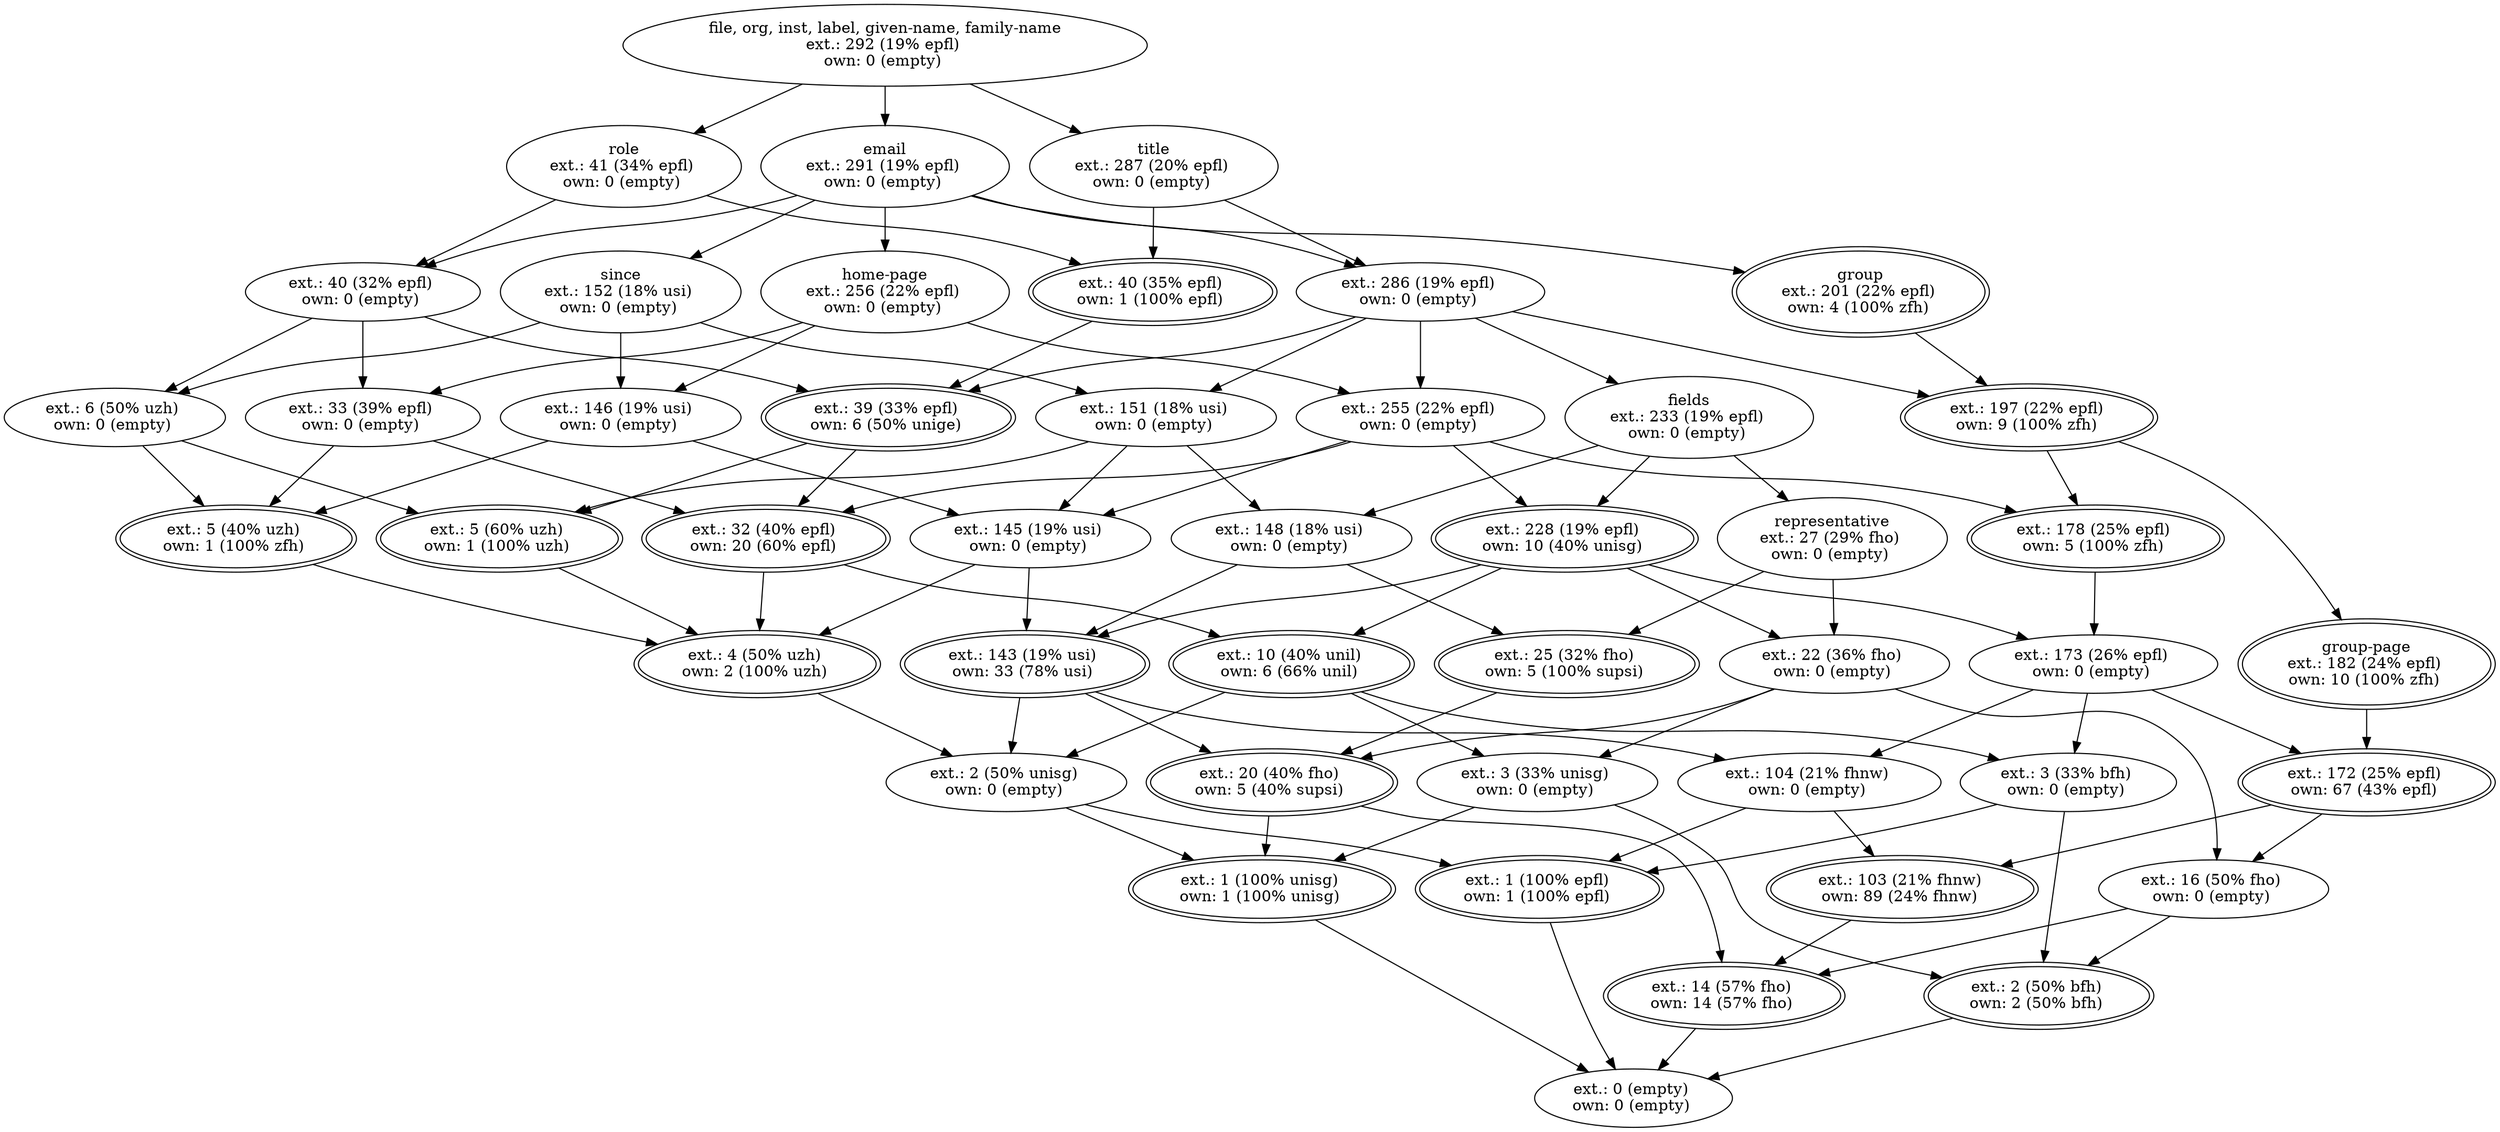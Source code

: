 digraph d{
1 [label="file, org, inst, label, given-name, family-name
ext.: 292 (19% epfl) 
own: 0 (empty) "]
2 [label="ext.: 103 (21% fhnw) 
own: 89 (24% fhnw) ", peripheries = 2]
3 [label="ext.: 172 (25% epfl) 
own: 67 (43% epfl) ", peripheries = 2]
4 [label="ext.: 2 (50% bfh) 
own: 2 (50% bfh) ", peripheries = 2]
5 [label="ext.: 16 (50% fho) 
own: 0 (empty) "]
6 [label="ext.: 14 (57% fho) 
own: 14 (57% fho) ", peripheries = 2]
7 [label="ext.: 104 (21% fhnw) 
own: 0 (empty) "]
8 [label="ext.: 173 (26% epfl) 
own: 0 (empty) "]
9 [label="ext.: 3 (33% bfh) 
own: 0 (empty) "]
10 [label="ext.: 1 (100% epfl) 
own: 1 (100% epfl) ", peripheries = 2]
11 [label="ext.: 255 (22% epfl) 
own: 0 (empty) "]
12 [label="ext.: 32 (40% epfl) 
own: 20 (60% epfl) ", peripheries = 2]
13 [label="title
ext.: 287 (20% epfl) 
own: 0 (empty) "]
14 [label="ext.: 40 (35% epfl) 
own: 1 (100% epfl) ", peripheries = 2]
15 [label="ext.: 143 (19% usi) 
own: 33 (78% usi) ", peripheries = 2]
16 [label="ext.: 228 (19% epfl) 
own: 10 (40% unisg) ", peripheries = 2]
17 [label="ext.: 22 (36% fho) 
own: 0 (empty) "]
18 [label="ext.: 20 (40% fho) 
own: 5 (40% supsi) ", peripheries = 2]
19 [label="ext.: 148 (18% usi) 
own: 0 (empty) "]
20 [label="fields
ext.: 233 (19% epfl) 
own: 0 (empty) "]
21 [label="representative
ext.: 27 (29% fho) 
own: 0 (empty) "]
22 [label="ext.: 25 (32% fho) 
own: 5 (100% supsi) ", peripheries = 2]
23 [label="ext.: 286 (19% epfl) 
own: 0 (empty) "]
24 [label="ext.: 10 (40% unil) 
own: 6 (66% unil) ", peripheries = 2]
25 [label="ext.: 39 (33% epfl) 
own: 6 (50% unige) ", peripheries = 2]
26 [label="ext.: 3 (33% unisg) 
own: 0 (empty) "]
27 [label="ext.: 2 (50% unisg) 
own: 0 (empty) "]
28 [label="ext.: 1 (100% unisg) 
own: 1 (100% unisg) ", peripheries = 2]
29 [label="ext.: 151 (18% usi) 
own: 0 (empty) "]
30 [label="ext.: 5 (60% uzh) 
own: 1 (100% uzh) ", peripheries = 2]
31 [label="ext.: 145 (19% usi) 
own: 0 (empty) "]
32 [label="ext.: 4 (50% uzh) 
own: 2 (100% uzh) ", peripheries = 2]
33 [label="ext.: 146 (19% usi) 
own: 0 (empty) "]
34 [label="home-page
ext.: 256 (22% epfl) 
own: 0 (empty) "]
35 [label="ext.: 33 (39% epfl) 
own: 0 (empty) "]
36 [label="ext.: 5 (40% uzh) 
own: 1 (100% zfh) ", peripheries = 2]
37 [label="role
ext.: 41 (34% epfl) 
own: 0 (empty) "]
38 [label="since
ext.: 152 (18% usi) 
own: 0 (empty) "]
39 [label="email
ext.: 291 (19% epfl) 
own: 0 (empty) "]
40 [label="ext.: 40 (32% epfl) 
own: 0 (empty) "]
41 [label="ext.: 6 (50% uzh) 
own: 0 (empty) "]
42 [label="ext.: 178 (25% epfl) 
own: 5 (100% zfh) ", peripheries = 2]
43 [label="ext.: 197 (22% epfl) 
own: 9 (100% zfh) ", peripheries = 2]
44 [label="group
ext.: 201 (22% epfl) 
own: 4 (100% zfh) ", peripheries = 2]
45 [label="group-page
ext.: 182 (24% epfl) 
own: 10 (100% zfh) ", peripheries = 2]
46 [label="ext.: 0 (empty) 
own: 0 (empty) "]
1->13;
1->37;
1->39;
13->14;
13->23;
37->14;
37->40;
39->23;
39->34;
39->38;
39->40;
39->44;
14->25;
23->11;
23->20;
23->25;
23->29;
23->43;
34->11;
34->33;
34->35;
38->29;
38->33;
38->41;
40->25;
40->35;
40->41;
44->43;
11->12;
11->16;
11->31;
11->42;
20->16;
20->19;
20->21;
25->12;
25->30;
29->19;
29->30;
29->31;
33->31;
33->36;
35->12;
35->36;
41->30;
41->36;
43->42;
43->45;
12->24;
12->32;
16->8;
16->15;
16->17;
16->24;
19->15;
19->22;
21->17;
21->22;
30->32;
31->15;
31->32;
36->32;
42->8;
8->3;
8->7;
8->9;
15->7;
15->18;
15->27;
17->18;
17->26;
22->18;
24->9;
24->26;
24->27;
32->27;
3->2;
3->5;
7->2;
7->10;
9->10;
18->28;
26->28;
27->10;
27->28;
2->6;
5->4;
5->6;
4->46;
6->46;
45->3;
17->5;
9->4;
18->6;
26->4;
10->46;
28->46;
}